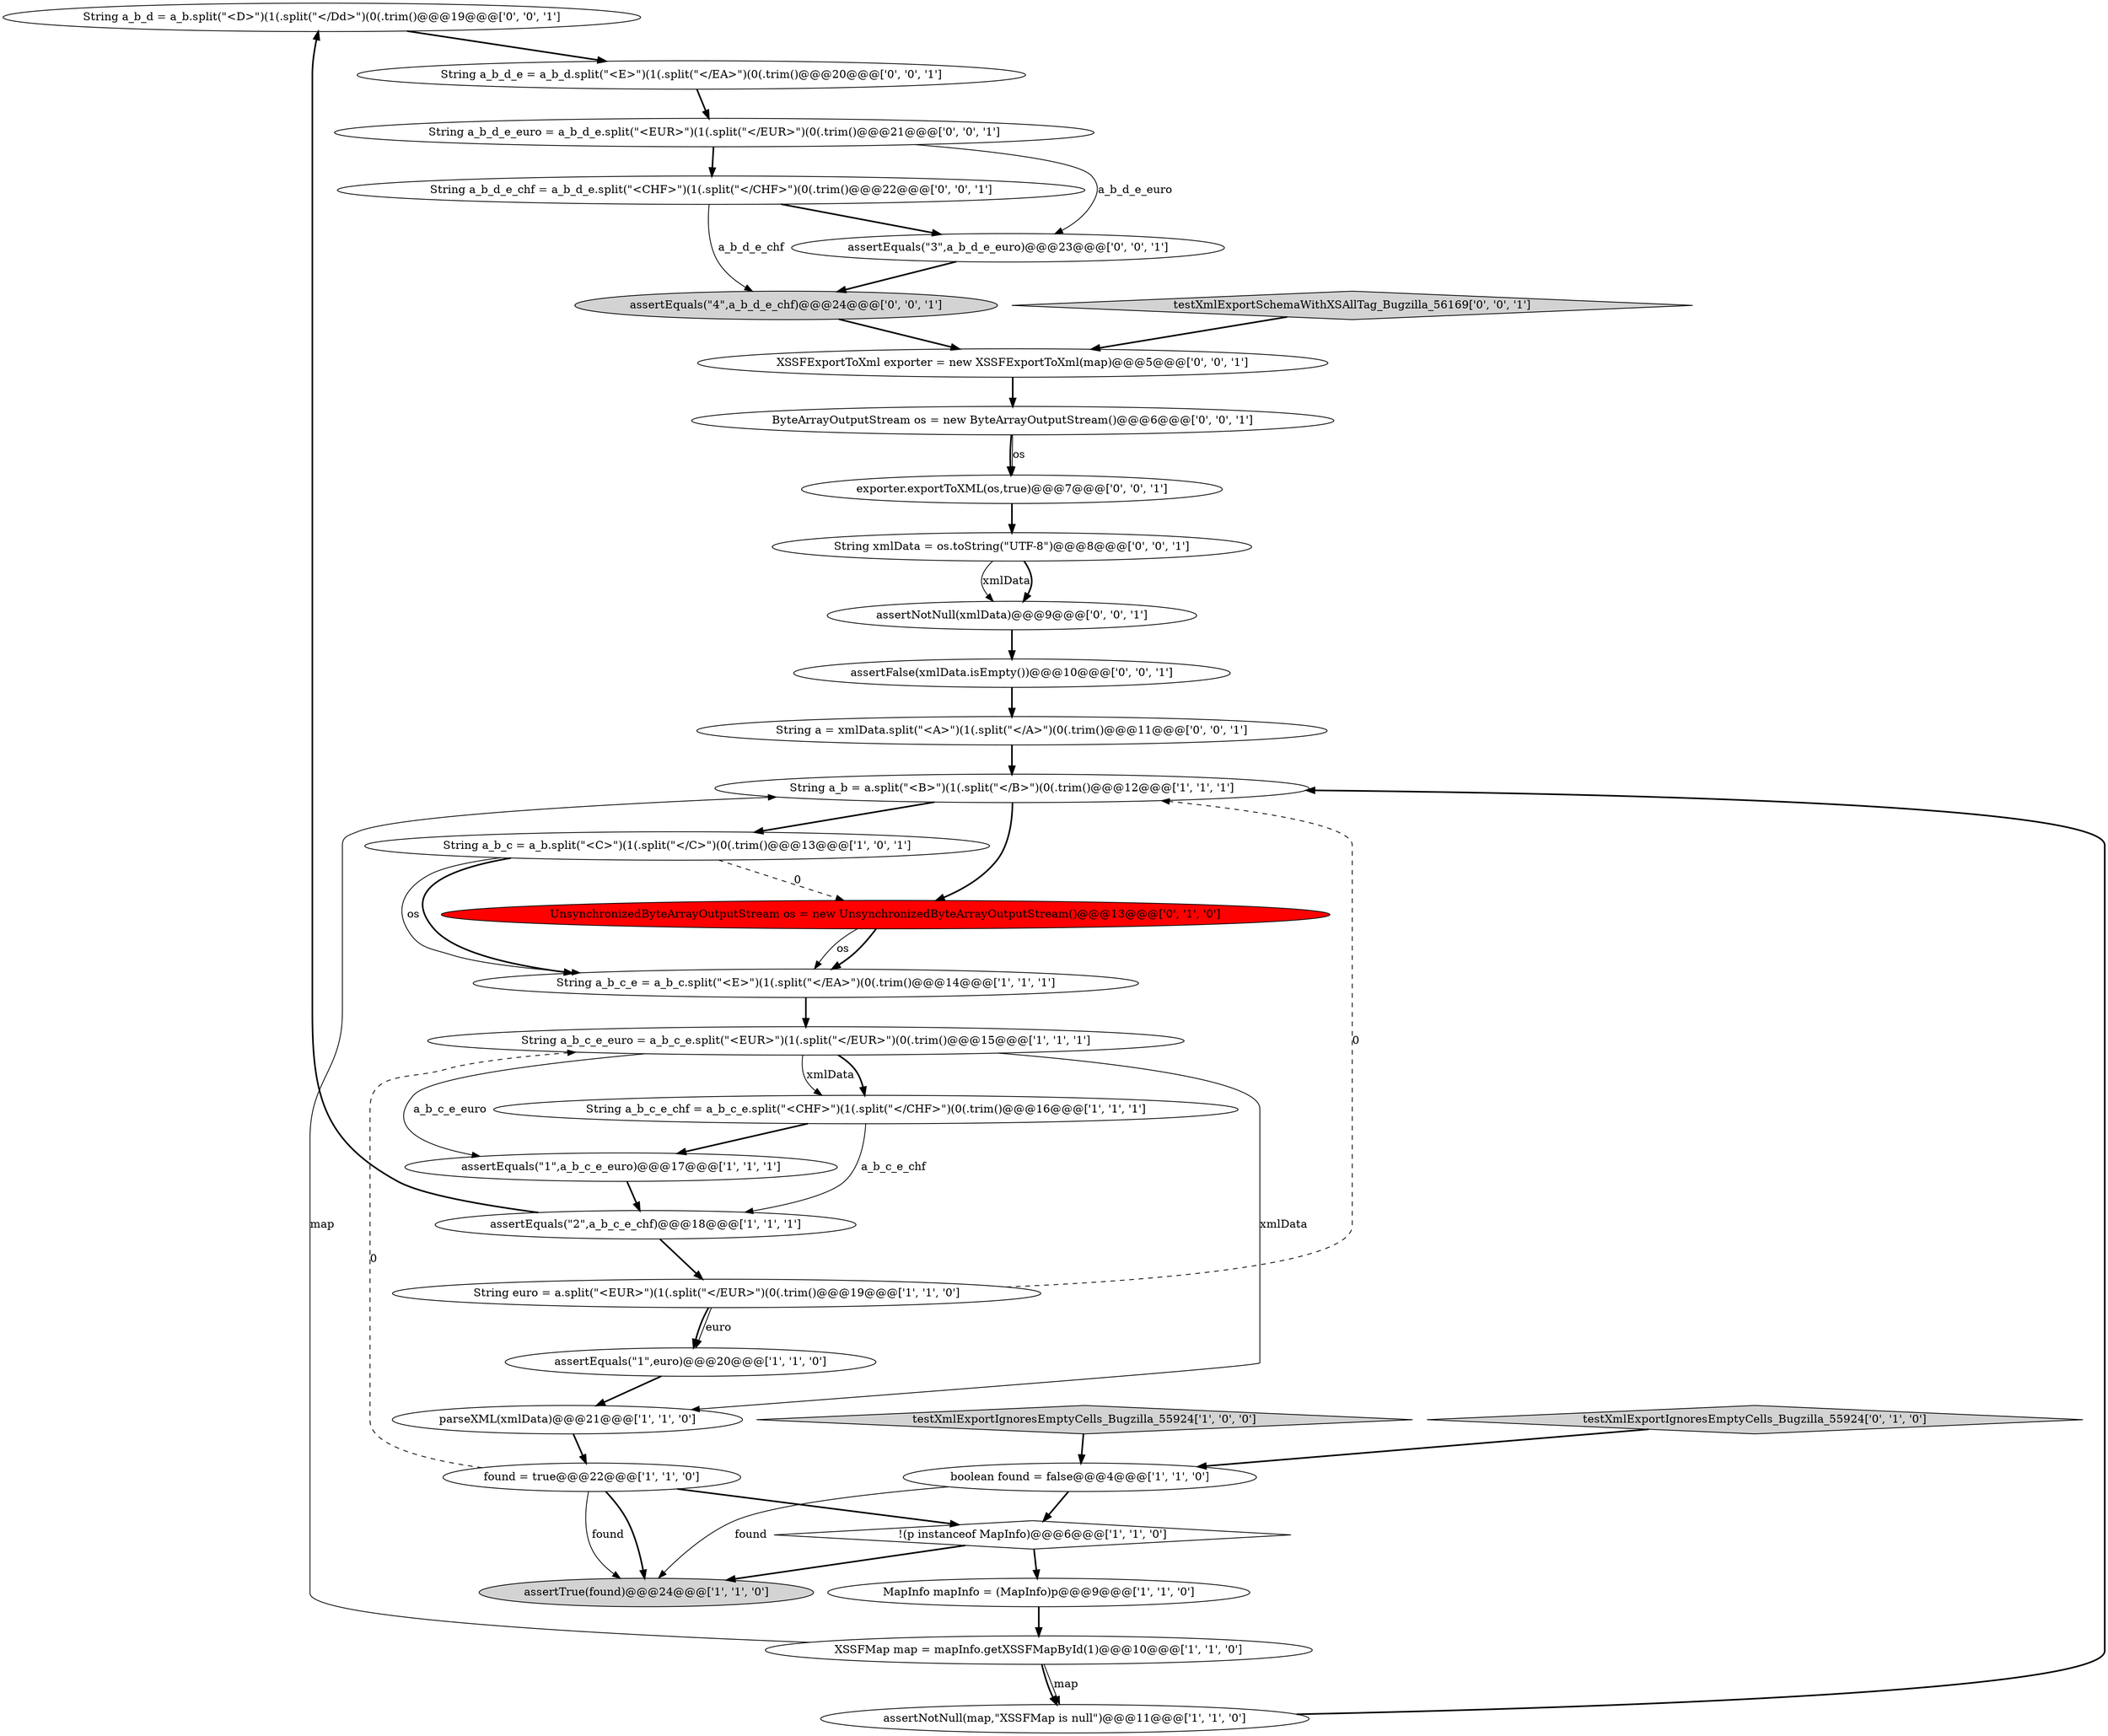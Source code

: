 digraph {
23 [style = filled, label = "String a_b_d = a_b.split(\"<D>\")(1(.split(\"</Dd>\")(0(.trim()@@@19@@@['0', '0', '1']", fillcolor = white, shape = ellipse image = "AAA0AAABBB3BBB"];
0 [style = filled, label = "MapInfo mapInfo = (MapInfo)p@@@9@@@['1', '1', '0']", fillcolor = white, shape = ellipse image = "AAA0AAABBB1BBB"];
3 [style = filled, label = "String a_b_c_e = a_b_c.split(\"<E>\")(1(.split(\"</EA>\")(0(.trim()@@@14@@@['1', '1', '1']", fillcolor = white, shape = ellipse image = "AAA0AAABBB1BBB"];
31 [style = filled, label = "XSSFExportToXml exporter = new XSSFExportToXml(map)@@@5@@@['0', '0', '1']", fillcolor = white, shape = ellipse image = "AAA0AAABBB3BBB"];
10 [style = filled, label = "String a_b = a.split(\"<B>\")(1(.split(\"</B>\")(0(.trim()@@@12@@@['1', '1', '1']", fillcolor = white, shape = ellipse image = "AAA0AAABBB1BBB"];
21 [style = filled, label = "assertNotNull(xmlData)@@@9@@@['0', '0', '1']", fillcolor = white, shape = ellipse image = "AAA0AAABBB3BBB"];
18 [style = filled, label = "UnsynchronizedByteArrayOutputStream os = new UnsynchronizedByteArrayOutputStream()@@@13@@@['0', '1', '0']", fillcolor = red, shape = ellipse image = "AAA1AAABBB2BBB"];
15 [style = filled, label = "found = true@@@22@@@['1', '1', '0']", fillcolor = white, shape = ellipse image = "AAA0AAABBB1BBB"];
17 [style = filled, label = "parseXML(xmlData)@@@21@@@['1', '1', '0']", fillcolor = white, shape = ellipse image = "AAA0AAABBB1BBB"];
32 [style = filled, label = "String a_b_d_e = a_b_d.split(\"<E>\")(1(.split(\"</EA>\")(0(.trim()@@@20@@@['0', '0', '1']", fillcolor = white, shape = ellipse image = "AAA0AAABBB3BBB"];
33 [style = filled, label = "String xmlData = os.toString(\"UTF-8\")@@@8@@@['0', '0', '1']", fillcolor = white, shape = ellipse image = "AAA0AAABBB3BBB"];
20 [style = filled, label = "String a_b_d_e_chf = a_b_d_e.split(\"<CHF>\")(1(.split(\"</CHF>\")(0(.trim()@@@22@@@['0', '0', '1']", fillcolor = white, shape = ellipse image = "AAA0AAABBB3BBB"];
6 [style = filled, label = "XSSFMap map = mapInfo.getXSSFMapById(1)@@@10@@@['1', '1', '0']", fillcolor = white, shape = ellipse image = "AAA0AAABBB1BBB"];
7 [style = filled, label = "assertEquals(\"1\",a_b_c_e_euro)@@@17@@@['1', '1', '1']", fillcolor = white, shape = ellipse image = "AAA0AAABBB1BBB"];
9 [style = filled, label = "testXmlExportIgnoresEmptyCells_Bugzilla_55924['1', '0', '0']", fillcolor = lightgray, shape = diamond image = "AAA0AAABBB1BBB"];
24 [style = filled, label = "assertEquals(\"4\",a_b_d_e_chf)@@@24@@@['0', '0', '1']", fillcolor = lightgray, shape = ellipse image = "AAA0AAABBB3BBB"];
8 [style = filled, label = "String a_b_c = a_b.split(\"<C>\")(1(.split(\"</C>\")(0(.trim()@@@13@@@['1', '0', '1']", fillcolor = white, shape = ellipse image = "AAA0AAABBB1BBB"];
13 [style = filled, label = "String a_b_c_e_euro = a_b_c_e.split(\"<EUR>\")(1(.split(\"</EUR>\")(0(.trim()@@@15@@@['1', '1', '1']", fillcolor = white, shape = ellipse image = "AAA0AAABBB1BBB"];
27 [style = filled, label = "assertEquals(\"3\",a_b_d_e_euro)@@@23@@@['0', '0', '1']", fillcolor = white, shape = ellipse image = "AAA0AAABBB3BBB"];
2 [style = filled, label = "assertTrue(found)@@@24@@@['1', '1', '0']", fillcolor = lightgray, shape = ellipse image = "AAA0AAABBB1BBB"];
16 [style = filled, label = "!(p instanceof MapInfo)@@@6@@@['1', '1', '0']", fillcolor = white, shape = diamond image = "AAA0AAABBB1BBB"];
30 [style = filled, label = "testXmlExportSchemaWithXSAllTag_Bugzilla_56169['0', '0', '1']", fillcolor = lightgray, shape = diamond image = "AAA0AAABBB3BBB"];
25 [style = filled, label = "exporter.exportToXML(os,true)@@@7@@@['0', '0', '1']", fillcolor = white, shape = ellipse image = "AAA0AAABBB3BBB"];
4 [style = filled, label = "assertEquals(\"1\",euro)@@@20@@@['1', '1', '0']", fillcolor = white, shape = ellipse image = "AAA0AAABBB1BBB"];
22 [style = filled, label = "ByteArrayOutputStream os = new ByteArrayOutputStream()@@@6@@@['0', '0', '1']", fillcolor = white, shape = ellipse image = "AAA0AAABBB3BBB"];
5 [style = filled, label = "assertNotNull(map,\"XSSFMap is null\")@@@11@@@['1', '1', '0']", fillcolor = white, shape = ellipse image = "AAA0AAABBB1BBB"];
29 [style = filled, label = "assertFalse(xmlData.isEmpty())@@@10@@@['0', '0', '1']", fillcolor = white, shape = ellipse image = "AAA0AAABBB3BBB"];
26 [style = filled, label = "String a_b_d_e_euro = a_b_d_e.split(\"<EUR>\")(1(.split(\"</EUR>\")(0(.trim()@@@21@@@['0', '0', '1']", fillcolor = white, shape = ellipse image = "AAA0AAABBB3BBB"];
11 [style = filled, label = "String euro = a.split(\"<EUR>\")(1(.split(\"</EUR>\")(0(.trim()@@@19@@@['1', '1', '0']", fillcolor = white, shape = ellipse image = "AAA0AAABBB1BBB"];
14 [style = filled, label = "boolean found = false@@@4@@@['1', '1', '0']", fillcolor = white, shape = ellipse image = "AAA0AAABBB1BBB"];
19 [style = filled, label = "testXmlExportIgnoresEmptyCells_Bugzilla_55924['0', '1', '0']", fillcolor = lightgray, shape = diamond image = "AAA0AAABBB2BBB"];
28 [style = filled, label = "String a = xmlData.split(\"<A>\")(1(.split(\"</A>\")(0(.trim()@@@11@@@['0', '0', '1']", fillcolor = white, shape = ellipse image = "AAA0AAABBB3BBB"];
1 [style = filled, label = "assertEquals(\"2\",a_b_c_e_chf)@@@18@@@['1', '1', '1']", fillcolor = white, shape = ellipse image = "AAA0AAABBB1BBB"];
12 [style = filled, label = "String a_b_c_e_chf = a_b_c_e.split(\"<CHF>\")(1(.split(\"</CHF>\")(0(.trim()@@@16@@@['1', '1', '1']", fillcolor = white, shape = ellipse image = "AAA0AAABBB1BBB"];
14->16 [style = bold, label=""];
13->12 [style = solid, label="xmlData"];
5->10 [style = bold, label=""];
10->18 [style = bold, label=""];
18->3 [style = bold, label=""];
22->25 [style = bold, label=""];
16->0 [style = bold, label=""];
15->2 [style = bold, label=""];
20->24 [style = solid, label="a_b_d_e_chf"];
7->1 [style = bold, label=""];
11->10 [style = dashed, label="0"];
31->22 [style = bold, label=""];
4->17 [style = bold, label=""];
28->10 [style = bold, label=""];
25->33 [style = bold, label=""];
0->6 [style = bold, label=""];
11->4 [style = bold, label=""];
8->3 [style = bold, label=""];
22->25 [style = solid, label="os"];
26->27 [style = solid, label="a_b_d_e_euro"];
23->32 [style = bold, label=""];
14->2 [style = solid, label="found"];
16->2 [style = bold, label=""];
15->16 [style = bold, label=""];
15->2 [style = solid, label="found"];
32->26 [style = bold, label=""];
12->7 [style = bold, label=""];
1->23 [style = bold, label=""];
1->11 [style = bold, label=""];
20->27 [style = bold, label=""];
29->28 [style = bold, label=""];
18->3 [style = solid, label="os"];
6->5 [style = bold, label=""];
6->5 [style = solid, label="map"];
13->17 [style = solid, label="xmlData"];
13->12 [style = bold, label=""];
21->29 [style = bold, label=""];
19->14 [style = bold, label=""];
10->8 [style = bold, label=""];
24->31 [style = bold, label=""];
30->31 [style = bold, label=""];
17->15 [style = bold, label=""];
9->14 [style = bold, label=""];
3->13 [style = bold, label=""];
12->1 [style = solid, label="a_b_c_e_chf"];
15->13 [style = dashed, label="0"];
33->21 [style = solid, label="xmlData"];
11->4 [style = solid, label="euro"];
27->24 [style = bold, label=""];
8->3 [style = solid, label="os"];
13->7 [style = solid, label="a_b_c_e_euro"];
8->18 [style = dashed, label="0"];
6->10 [style = solid, label="map"];
33->21 [style = bold, label=""];
26->20 [style = bold, label=""];
}
